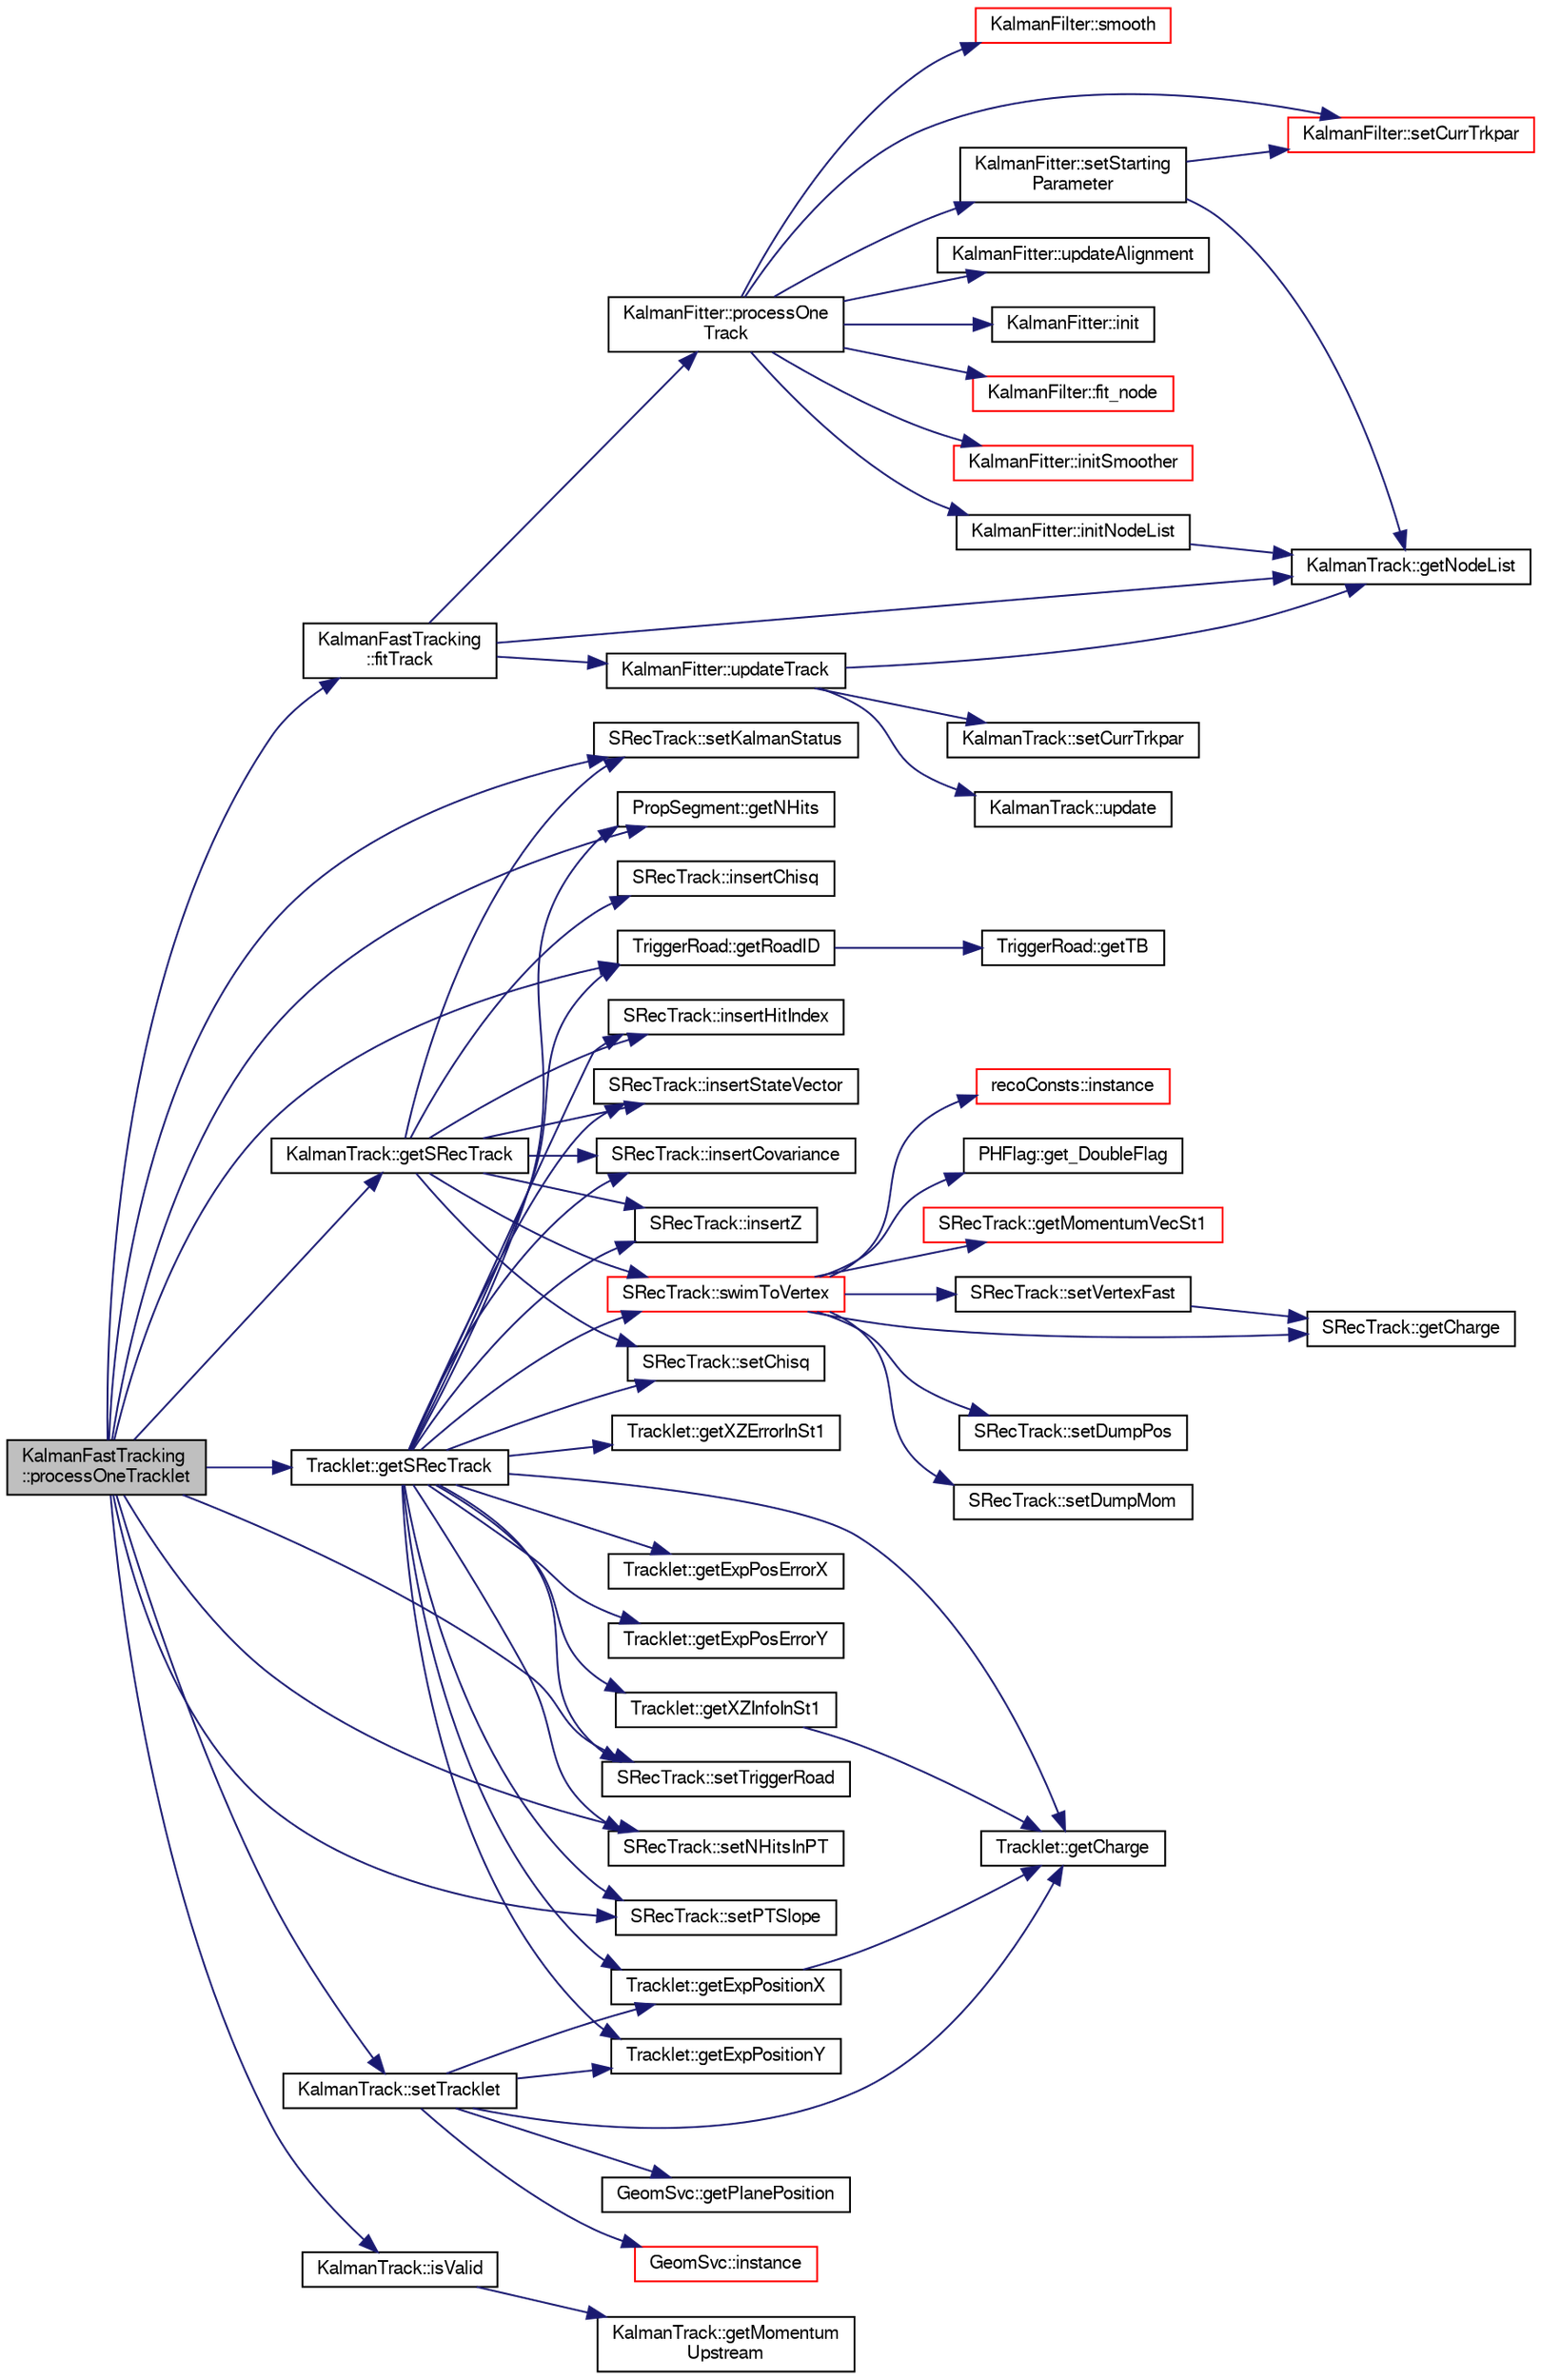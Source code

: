 digraph "KalmanFastTracking::processOneTracklet"
{
  bgcolor="transparent";
  edge [fontname="FreeSans",fontsize="10",labelfontname="FreeSans",labelfontsize="10"];
  node [fontname="FreeSans",fontsize="10",shape=record];
  rankdir="LR";
  Node1 [label="KalmanFastTracking\l::processOneTracklet",height=0.2,width=0.4,color="black", fillcolor="grey75", style="filled" fontcolor="black"];
  Node1 -> Node2 [color="midnightblue",fontsize="10",style="solid",fontname="FreeSans"];
  Node2 [label="KalmanFastTracking\l::fitTrack",height=0.2,width=0.4,color="black",URL="$d3/d46/classKalmanFastTracking.html#adae298d8b0d2aa7ca771228cacd66974"];
  Node2 -> Node3 [color="midnightblue",fontsize="10",style="solid",fontname="FreeSans"];
  Node3 [label="KalmanTrack::getNodeList",height=0.2,width=0.4,color="black",URL="$d9/dc3/classKalmanTrack.html#a5131a89f46b93d34ece2b08c442845cc"];
  Node2 -> Node4 [color="midnightblue",fontsize="10",style="solid",fontname="FreeSans"];
  Node4 [label="KalmanFitter::processOne\lTrack",height=0.2,width=0.4,color="black",URL="$d3/dc9/classKalmanFitter.html#a36692b492f189bfdcf521fb4e7ed491d"];
  Node4 -> Node5 [color="midnightblue",fontsize="10",style="solid",fontname="FreeSans"];
  Node5 [label="KalmanFitter::initNodeList",height=0.2,width=0.4,color="black",URL="$d3/dc9/classKalmanFitter.html#a6c4dc9c69d998ffb8897d4eabe692e29",tooltip="Initialize the node list. "];
  Node5 -> Node3 [color="midnightblue",fontsize="10",style="solid",fontname="FreeSans"];
  Node4 -> Node6 [color="midnightblue",fontsize="10",style="solid",fontname="FreeSans"];
  Node6 [label="KalmanFitter::setStarting\lParameter",height=0.2,width=0.4,color="black",URL="$d3/dc9/classKalmanFitter.html#a3d139ee72b694541612a4d76023589f8",tooltip="Set the starting parameters. "];
  Node6 -> Node7 [color="midnightblue",fontsize="10",style="solid",fontname="FreeSans"];
  Node7 [label="KalmanFilter::setCurrTrkpar",height=0.2,width=0.4,color="red",URL="$d6/d2a/classKalmanFilter.html#a8d8429d9087367301473581d099091f6",tooltip="set the current track parameter using the current node "];
  Node6 -> Node3 [color="midnightblue",fontsize="10",style="solid",fontname="FreeSans"];
  Node4 -> Node8 [color="midnightblue",fontsize="10",style="solid",fontname="FreeSans"];
  Node8 [label="KalmanFitter::updateAlignment",height=0.2,width=0.4,color="black",URL="$d3/dc9/classKalmanFitter.html#ae154e58fd85842a26842f707dd98a326",tooltip="Update the actual z position of each node according to current fit results. "];
  Node4 -> Node9 [color="midnightblue",fontsize="10",style="solid",fontname="FreeSans"];
  Node9 [label="KalmanFitter::init",height=0.2,width=0.4,color="black",URL="$d3/dc9/classKalmanFitter.html#ae9587c1f1ad0cda46b37cc803ea8513b",tooltip="Initialize the kalman filter. "];
  Node4 -> Node10 [color="midnightblue",fontsize="10",style="solid",fontname="FreeSans"];
  Node10 [label="KalmanFilter::fit_node",height=0.2,width=0.4,color="red",URL="$d6/d2a/classKalmanFilter.html#a9c77cbaf604c1adc5e0e12ef3463d37c",tooltip="Fit one node. "];
  Node4 -> Node7 [color="midnightblue",fontsize="10",style="solid",fontname="FreeSans"];
  Node4 -> Node11 [color="midnightblue",fontsize="10",style="solid",fontname="FreeSans"];
  Node11 [label="KalmanFitter::initSmoother",height=0.2,width=0.4,color="red",URL="$d3/dc9/classKalmanFitter.html#a6afa98e802038d1ef394de55bbe013b5",tooltip="Initialize the smoother. "];
  Node4 -> Node12 [color="midnightblue",fontsize="10",style="solid",fontname="FreeSans"];
  Node12 [label="KalmanFilter::smooth",height=0.2,width=0.4,color="red",URL="$d6/d2a/classKalmanFilter.html#a511c8165e9c3ad5ee16b6c48ec9ae306"];
  Node2 -> Node13 [color="midnightblue",fontsize="10",style="solid",fontname="FreeSans"];
  Node13 [label="KalmanFitter::updateTrack",height=0.2,width=0.4,color="black",URL="$d3/dc9/classKalmanFitter.html#a87c3f1aaaae5bd73d76b7383cbf72b5c"];
  Node13 -> Node3 [color="midnightblue",fontsize="10",style="solid",fontname="FreeSans"];
  Node13 -> Node14 [color="midnightblue",fontsize="10",style="solid",fontname="FreeSans"];
  Node14 [label="KalmanTrack::setCurrTrkpar",height=0.2,width=0.4,color="black",URL="$d9/dc3/classKalmanTrack.html#a864c3756a797ab658515bbc1c8206633",tooltip="set the current track parameter "];
  Node13 -> Node15 [color="midnightblue",fontsize="10",style="solid",fontname="FreeSans"];
  Node15 [label="KalmanTrack::update",height=0.2,width=0.4,color="black",URL="$d9/dc3/classKalmanTrack.html#aaddc487a3a842187cd421c3cff2f665e",tooltip="Update the track status. "];
  Node1 -> Node16 [color="midnightblue",fontsize="10",style="solid",fontname="FreeSans"];
  Node16 [label="PropSegment::getNHits",height=0.2,width=0.4,color="black",URL="$d0/d1e/classPropSegment.html#a9642b31a718683d585cc9f92e0e372c5"];
  Node1 -> Node17 [color="midnightblue",fontsize="10",style="solid",fontname="FreeSans"];
  Node17 [label="TriggerRoad::getRoadID",height=0.2,width=0.4,color="black",URL="$d5/d72/classTriggerRoad.html#affb1214bf3dda5cbeb9ff171ab681641"];
  Node17 -> Node18 [color="midnightblue",fontsize="10",style="solid",fontname="FreeSans"];
  Node18 [label="TriggerRoad::getTB",height=0.2,width=0.4,color="black",URL="$d5/d72/classTriggerRoad.html#a54f9154ab88c8742e9ed4d8df493c9db"];
  Node1 -> Node19 [color="midnightblue",fontsize="10",style="solid",fontname="FreeSans"];
  Node19 [label="KalmanTrack::getSRecTrack",height=0.2,width=0.4,color="black",URL="$d9/dc3/classKalmanTrack.html#a38e275864291b276a96abd8c50de4282",tooltip="Output to SRecTrack. "];
  Node19 -> Node20 [color="midnightblue",fontsize="10",style="solid",fontname="FreeSans"];
  Node20 [label="SRecTrack::setChisq",height=0.2,width=0.4,color="black",URL="$d6/db1/classSRecTrack.html#a531224aa6d35aac25811549534707d59",tooltip="Sets. "];
  Node19 -> Node21 [color="midnightblue",fontsize="10",style="solid",fontname="FreeSans"];
  Node21 [label="SRecTrack::insertHitIndex",height=0.2,width=0.4,color="black",URL="$d6/db1/classSRecTrack.html#acf90300a77e5af7a464937b09ac3b8ae"];
  Node19 -> Node22 [color="midnightblue",fontsize="10",style="solid",fontname="FreeSans"];
  Node22 [label="SRecTrack::insertStateVector",height=0.2,width=0.4,color="black",URL="$d6/db1/classSRecTrack.html#af3029fdc2431a4c3d85d8054e162bbfd"];
  Node19 -> Node23 [color="midnightblue",fontsize="10",style="solid",fontname="FreeSans"];
  Node23 [label="SRecTrack::insertCovariance",height=0.2,width=0.4,color="black",URL="$d6/db1/classSRecTrack.html#a55338c7197761a9ac2455011212a23ee"];
  Node19 -> Node24 [color="midnightblue",fontsize="10",style="solid",fontname="FreeSans"];
  Node24 [label="SRecTrack::insertZ",height=0.2,width=0.4,color="black",URL="$d6/db1/classSRecTrack.html#aa2b9b34a22cf614ec7a0b85b10359458"];
  Node19 -> Node25 [color="midnightblue",fontsize="10",style="solid",fontname="FreeSans"];
  Node25 [label="SRecTrack::insertChisq",height=0.2,width=0.4,color="black",URL="$d6/db1/classSRecTrack.html#a4dd87de212d933e555eaeb2e7b2f3503"];
  Node19 -> Node26 [color="midnightblue",fontsize="10",style="solid",fontname="FreeSans"];
  Node26 [label="SRecTrack::swimToVertex",height=0.2,width=0.4,color="red",URL="$d6/db1/classSRecTrack.html#ac4816a2258e2eb44694715d20b9127ab",tooltip="Simple swim to vertex. "];
  Node26 -> Node27 [color="midnightblue",fontsize="10",style="solid",fontname="FreeSans"];
  Node27 [label="recoConsts::instance",height=0.2,width=0.4,color="red",URL="$d8/d14/classrecoConsts.html#ae69a5c29a7199ba16d0e537158618802"];
  Node26 -> Node28 [color="midnightblue",fontsize="10",style="solid",fontname="FreeSans"];
  Node28 [label="PHFlag::get_DoubleFlag",height=0.2,width=0.4,color="black",URL="$d1/da8/classPHFlag.html#afa50d9e51a9e09d77201a9816d414dba"];
  Node26 -> Node29 [color="midnightblue",fontsize="10",style="solid",fontname="FreeSans"];
  Node29 [label="SRecTrack::getMomentumVecSt1",height=0.2,width=0.4,color="red",URL="$d6/db1/classSRecTrack.html#a2a007d7332133ca35e214ff4daf823fc"];
  Node26 -> Node30 [color="midnightblue",fontsize="10",style="solid",fontname="FreeSans"];
  Node30 [label="SRecTrack::getCharge",height=0.2,width=0.4,color="black",URL="$d6/db1/classSRecTrack.html#adaa99bd36a3a352621c57aaa0a7b09f5",tooltip="Gets. "];
  Node26 -> Node31 [color="midnightblue",fontsize="10",style="solid",fontname="FreeSans"];
  Node31 [label="SRecTrack::setDumpPos",height=0.2,width=0.4,color="black",URL="$d6/db1/classSRecTrack.html#a4046b82d7e69487ed949c2090431c5d2"];
  Node26 -> Node32 [color="midnightblue",fontsize="10",style="solid",fontname="FreeSans"];
  Node32 [label="SRecTrack::setDumpMom",height=0.2,width=0.4,color="black",URL="$d6/db1/classSRecTrack.html#ac336617813707b6688244e9f4c549e70"];
  Node26 -> Node33 [color="midnightblue",fontsize="10",style="solid",fontname="FreeSans"];
  Node33 [label="SRecTrack::setVertexFast",height=0.2,width=0.4,color="black",URL="$d6/db1/classSRecTrack.html#aee4c662216abc8bcb4fb88ea0daf9a0c",tooltip="Plain setting, no KF-related stuff. "];
  Node33 -> Node30 [color="midnightblue",fontsize="10",style="solid",fontname="FreeSans"];
  Node19 -> Node34 [color="midnightblue",fontsize="10",style="solid",fontname="FreeSans"];
  Node34 [label="SRecTrack::setKalmanStatus",height=0.2,width=0.4,color="black",URL="$d6/db1/classSRecTrack.html#aee3ab88e74dec6985c2bedefd698f594"];
  Node1 -> Node35 [color="midnightblue",fontsize="10",style="solid",fontname="FreeSans"];
  Node35 [label="Tracklet::getSRecTrack",height=0.2,width=0.4,color="black",URL="$d2/d26/classTracklet.html#aa0ca7e43f4d1359b0068c35299a70db5"];
  Node35 -> Node20 [color="midnightblue",fontsize="10",style="solid",fontname="FreeSans"];
  Node35 -> Node36 [color="midnightblue",fontsize="10",style="solid",fontname="FreeSans"];
  Node36 [label="Tracklet::getXZInfoInSt1",height=0.2,width=0.4,color="black",URL="$d2/d26/classTracklet.html#a640bd5ca2291ae7828fe556502bc3d88"];
  Node36 -> Node37 [color="midnightblue",fontsize="10",style="solid",fontname="FreeSans"];
  Node37 [label="Tracklet::getCharge",height=0.2,width=0.4,color="black",URL="$d2/d26/classTracklet.html#a1f2be06375c110356dabc35f1033ea73"];
  Node35 -> Node38 [color="midnightblue",fontsize="10",style="solid",fontname="FreeSans"];
  Node38 [label="Tracklet::getXZErrorInSt1",height=0.2,width=0.4,color="black",URL="$d2/d26/classTracklet.html#a48695004b32554663f44bf06f682dab3"];
  Node35 -> Node37 [color="midnightblue",fontsize="10",style="solid",fontname="FreeSans"];
  Node35 -> Node39 [color="midnightblue",fontsize="10",style="solid",fontname="FreeSans"];
  Node39 [label="Tracklet::getExpPositionX",height=0.2,width=0.4,color="black",URL="$d2/d26/classTracklet.html#a34dc65d53a8d13dd4f2cf35ee7f24573"];
  Node39 -> Node37 [color="midnightblue",fontsize="10",style="solid",fontname="FreeSans"];
  Node35 -> Node40 [color="midnightblue",fontsize="10",style="solid",fontname="FreeSans"];
  Node40 [label="Tracklet::getExpPositionY",height=0.2,width=0.4,color="black",URL="$d2/d26/classTracklet.html#acfa229de89a95c51f515f9fec5763108"];
  Node35 -> Node41 [color="midnightblue",fontsize="10",style="solid",fontname="FreeSans"];
  Node41 [label="Tracklet::getExpPosErrorX",height=0.2,width=0.4,color="black",URL="$d2/d26/classTracklet.html#ad25a91b7c2a619e3b9a59358626b181b"];
  Node35 -> Node42 [color="midnightblue",fontsize="10",style="solid",fontname="FreeSans"];
  Node42 [label="Tracklet::getExpPosErrorY",height=0.2,width=0.4,color="black",URL="$d2/d26/classTracklet.html#ae1ac06ed407411fa5aedd42e5ca1d710"];
  Node35 -> Node21 [color="midnightblue",fontsize="10",style="solid",fontname="FreeSans"];
  Node35 -> Node22 [color="midnightblue",fontsize="10",style="solid",fontname="FreeSans"];
  Node35 -> Node23 [color="midnightblue",fontsize="10",style="solid",fontname="FreeSans"];
  Node35 -> Node24 [color="midnightblue",fontsize="10",style="solid",fontname="FreeSans"];
  Node35 -> Node26 [color="midnightblue",fontsize="10",style="solid",fontname="FreeSans"];
  Node35 -> Node43 [color="midnightblue",fontsize="10",style="solid",fontname="FreeSans"];
  Node43 [label="SRecTrack::setTriggerRoad",height=0.2,width=0.4,color="black",URL="$d6/db1/classSRecTrack.html#a9bc882c17b41b6dd16fbd92cf89530e8"];
  Node35 -> Node17 [color="midnightblue",fontsize="10",style="solid",fontname="FreeSans"];
  Node35 -> Node44 [color="midnightblue",fontsize="10",style="solid",fontname="FreeSans"];
  Node44 [label="SRecTrack::setNHitsInPT",height=0.2,width=0.4,color="black",URL="$d6/db1/classSRecTrack.html#a0ab0c5e06999afb05f1f54f606a2dcfa"];
  Node35 -> Node16 [color="midnightblue",fontsize="10",style="solid",fontname="FreeSans"];
  Node35 -> Node45 [color="midnightblue",fontsize="10",style="solid",fontname="FreeSans"];
  Node45 [label="SRecTrack::setPTSlope",height=0.2,width=0.4,color="black",URL="$d6/db1/classSRecTrack.html#a990053ff263f582c2e709336b6f0f95c"];
  Node1 -> Node46 [color="midnightblue",fontsize="10",style="solid",fontname="FreeSans"];
  Node46 [label="KalmanTrack::isValid",height=0.2,width=0.4,color="black",URL="$d9/dc3/classKalmanTrack.html#a8024f527b25df1f1ec4bb31972473b81",tooltip="Self check to see if it is null. "];
  Node46 -> Node47 [color="midnightblue",fontsize="10",style="solid",fontname="FreeSans"];
  Node47 [label="KalmanTrack::getMomentum\lUpstream",height=0.2,width=0.4,color="black",URL="$d9/dc3/classKalmanTrack.html#ab362a81321fb5cc8c15d562ba5858db7"];
  Node1 -> Node34 [color="midnightblue",fontsize="10",style="solid",fontname="FreeSans"];
  Node1 -> Node44 [color="midnightblue",fontsize="10",style="solid",fontname="FreeSans"];
  Node1 -> Node45 [color="midnightblue",fontsize="10",style="solid",fontname="FreeSans"];
  Node1 -> Node48 [color="midnightblue",fontsize="10",style="solid",fontname="FreeSans"];
  Node48 [label="KalmanTrack::setTracklet",height=0.2,width=0.4,color="black",URL="$d9/dc3/classKalmanTrack.html#a6f7c31741c4b9511563da7a4ef532210"];
  Node48 -> Node49 [color="midnightblue",fontsize="10",style="solid",fontname="FreeSans"];
  Node49 [label="GeomSvc::instance",height=0.2,width=0.4,color="red",URL="$d0/da0/classGeomSvc.html#a2b7ecf5467120206b9479654c48ad7c4",tooltip="singlton instance "];
  Node48 -> Node50 [color="midnightblue",fontsize="10",style="solid",fontname="FreeSans"];
  Node50 [label="GeomSvc::getPlanePosition",height=0.2,width=0.4,color="black",URL="$d0/da0/classGeomSvc.html#a58a3d25847e956be5173e1c0241d8cc3"];
  Node48 -> Node37 [color="midnightblue",fontsize="10",style="solid",fontname="FreeSans"];
  Node48 -> Node39 [color="midnightblue",fontsize="10",style="solid",fontname="FreeSans"];
  Node48 -> Node40 [color="midnightblue",fontsize="10",style="solid",fontname="FreeSans"];
  Node1 -> Node43 [color="midnightblue",fontsize="10",style="solid",fontname="FreeSans"];
}
